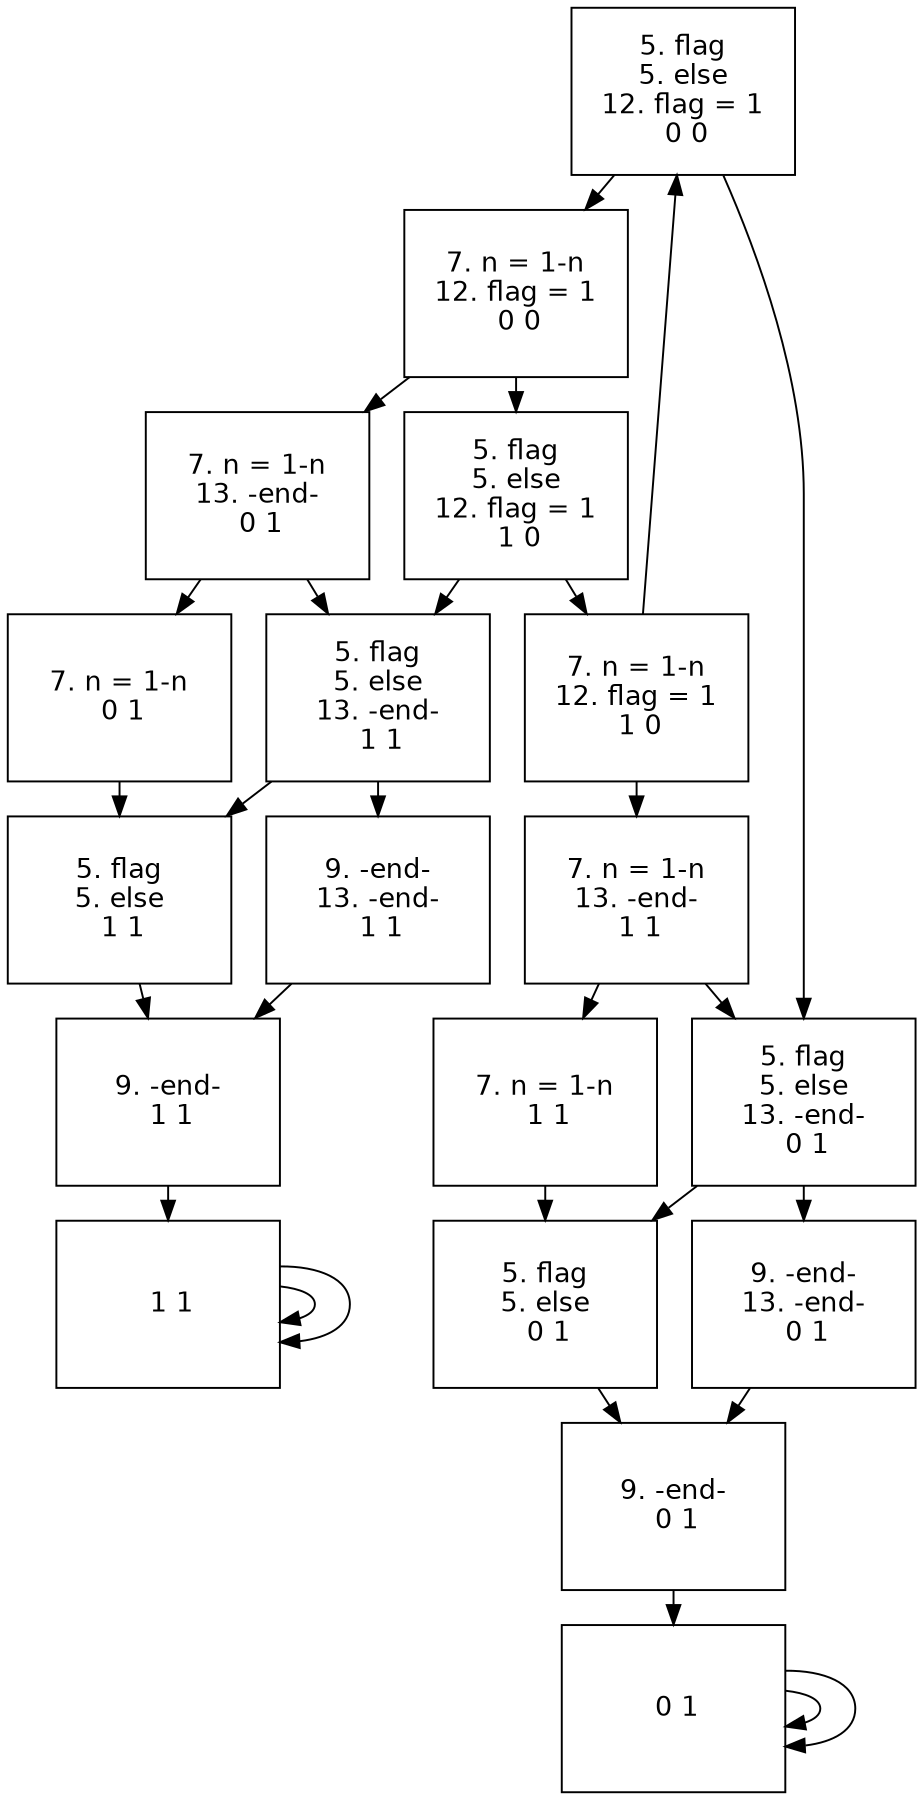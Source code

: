 digraph "/home/mvinni/o/jspin411/tmp_t/firstabbrev" {
	graph [size="16,12",ranksep=.25];
	node [shape=box,fontname=Helvetica,fontsize=14];
	node [width=1.6,height=1.2,fixedsize=true];
0 [label="5. flag\n5. else\n12. flag = 1\n 0 0"];
1 [label="5. flag\n5. else\n13. -end-\n 0 1"];
2 [label="5. flag\n5. else\n 0 1"];
3 [label="9. -end-\n 0 1"];
4 [label=" 0 1"];
5 [label="9. -end-\n13. -end-\n 0 1"];
6 [label="7. n = 1-n\n12. flag = 1\n 0 0"];
7 [label="7. n = 1-n\n13. -end-\n 0 1"];
8 [label="7. n = 1-n\n 0 1"];
9 [label="5. flag\n5. else\n 1 1"];
10 [label="9. -end-\n 1 1"];
11 [label=" 1 1"];
12 [label="5. flag\n5. else\n13. -end-\n 1 1"];
13 [label="9. -end-\n13. -end-\n 1 1"];
14 [label="5. flag\n5. else\n12. flag = 1\n 1 0"];
15 [label="7. n = 1-n\n12. flag = 1\n 1 0"];
16 [label="7. n = 1-n\n13. -end-\n 1 1"];
17 [label="7. n = 1-n\n 1 1"];
0 -> 1;
1 -> 2;
2 -> 3;
3 -> 4;
4 -> 4;
4 -> 4;
1 -> 5;
5 -> 3;
0 -> 6;
6 -> 7;
7 -> 8;
8 -> 9;
9 -> 10;
10 -> 11;
11 -> 11;
11 -> 11;
7 -> 12;
12 -> 9;
12 -> 13;
13 -> 10;
6 -> 14;
14 -> 12;
14 -> 15;
15 -> 16;
16 -> 17;
17 -> 2;
16 -> 1;
15 -> 0;
}

